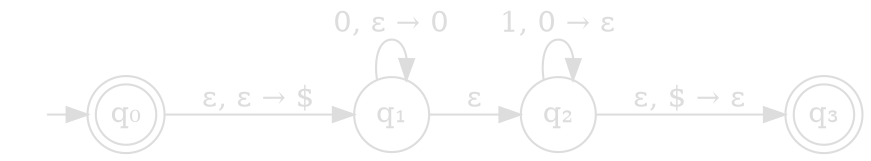 digraph {
    bgcolor="transparent";
    rankdir=LR;
    node [shape=circle, fixedsize=shape, width=0.5, color="#dddddd", fontcolor="#dddddd"];
    edge [color="#dddddd", fontcolor="#dddddd"];
    start [shape=none, label="", width=0];
    q₀ [shape=doublecircle, width=0.4];
    q₃ [shape=doublecircle, width=0.4];
    start -> q₀;
    q₀ -> q₁ [label="ε, ε → $"];
    q₁ -> q₂ [label="ε"];
    q₂ -> q₃ [label="ε, $ → ε"];
    q₁ -> q₁ [label="0, ε → 0"];
    q₂ -> q₂ [label="1, 0 → ε"];
}